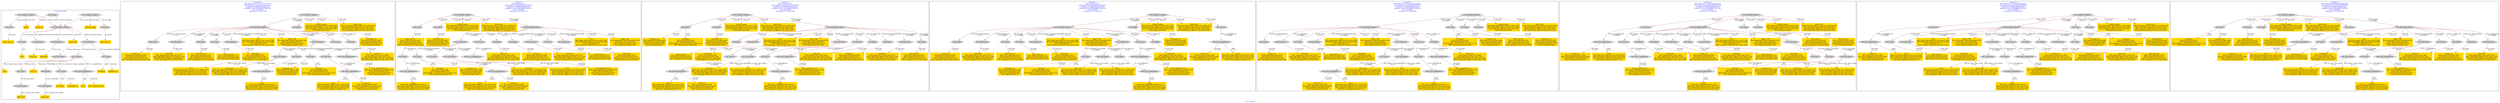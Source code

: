 digraph n0 {
fontcolor="blue"
remincross="true"
label="s07-s-13.json"
subgraph cluster_0 {
label="1-correct model"
n2[style="filled",color="white",fillcolor="lightgray",label="E12_Production1"];
n3[style="filled",color="white",fillcolor="lightgray",label="E21_Person1"];
n4[style="filled",color="white",fillcolor="lightgray",label="E55_Type1"];
n5[style="filled",color="white",fillcolor="lightgray",label="E52_Time-Span1"];
n6[style="filled",color="white",fillcolor="lightgray",label="E69_Death1"];
n7[style="filled",color="white",fillcolor="lightgray",label="E74_Group1"];
n8[style="filled",color="white",fillcolor="lightgray",label="E82_Actor_Appellation1"];
n9[style="filled",color="white",fillcolor="lightgray",label="E67_Birth1"];
n10[shape="plaintext",style="filled",fillcolor="gold",label="Artist_uri"];
n11[style="filled",color="white",fillcolor="lightgray",label="E22_Man-Made_Object1"];
n12[style="filled",color="white",fillcolor="lightgray",label="E35_Title1"];
n13[style="filled",color="white",fillcolor="lightgray",label="E8_Acquisition1"];
n14[style="filled",color="white",fillcolor="lightgray",label="E54_Dimension1"];
n15[shape="plaintext",style="filled",fillcolor="gold",label="Object_URI"];
n16[style="filled",color="white",fillcolor="lightgray",label="E33_Linguistic_Object1"];
n17[style="filled",color="white",fillcolor="lightgray",label="E55_Type2"];
n18[shape="plaintext",style="filled",fillcolor="gold",label="Label_on_page"];
n19[style="filled",color="white",fillcolor="lightgray",label="E33_Linguistic_Object2"];
n20[style="filled",color="white",fillcolor="lightgray",label="E55_Type3"];
n21[shape="plaintext",style="filled",fillcolor="gold",label="origin"];
n22[shape="plaintext",style="filled",fillcolor="gold",label="title"];
n23[style="filled",color="white",fillcolor="lightgray",label="E38_Image1"];
n24[shape="plaintext",style="filled",fillcolor="gold",label="image_url"];
n25[shape="plaintext",style="filled",fillcolor="gold",label="dates"];
n26[style="filled",color="white",fillcolor="lightgray",label="E52_Time-Span2"];
n27[shape="plaintext",style="filled",fillcolor="gold",label="birth_year"];
n28[style="filled",color="white",fillcolor="lightgray",label="E52_Time-Span3"];
n29[shape="plaintext",style="filled",fillcolor="gold",label="death_year"];
n30[shape="plaintext",style="filled",fillcolor="gold",label="dimension"];
n31[shape="plaintext",style="filled",fillcolor="gold",label="technique_uri"];
n32[shape="plaintext",style="filled",fillcolor="gold",label="technique"];
n33[shape="plaintext",style="filled",fillcolor="gold",label="label_type_uri"];
n34[shape="plaintext",style="filled",fillcolor="gold",label="origin_type_uri"];
n35[shape="plaintext",style="filled",fillcolor="gold",label="nationality_uri"];
n36[shape="plaintext",style="filled",fillcolor="gold",label="nationality"];
n37[shape="plaintext",style="filled",fillcolor="gold",label="Artist_appellation_uri"];
n38[shape="plaintext",style="filled",fillcolor="gold",label="name"];
n39[shape="plaintext",style="filled",fillcolor="gold",label="credit_line"];
}
subgraph cluster_1 {
label="candidate 0\nlink coherence:0.7777777777777778\nnode coherence:0.8181818181818182\nconfidence:0.3886180835227933\nmapping score:0.4461262830243442\ncost:134.99954\n-precision:0.5-recall:0.49"
n41[style="filled",color="white",fillcolor="lightgray",label="E12_Production1"];
n42[style="filled",color="white",fillcolor="lightgray",label="E21_Person1"];
n43[style="filled",color="white",fillcolor="lightgray",label="E52_Time-Span2"];
n44[style="filled",color="white",fillcolor="lightgray",label="E53_Place1"];
n45[style="filled",color="white",fillcolor="lightgray",label="E55_Type1"];
n46[style="filled",color="white",fillcolor="lightgray",label="E82_Actor_Appellation1"];
n47[style="filled",color="white",fillcolor="lightgray",label="E21_Person2"];
n48[style="filled",color="white",fillcolor="lightgray",label="E82_Actor_Appellation2"];
n49[style="filled",color="white",fillcolor="lightgray",label="E22_Man-Made_Object1"];
n50[style="filled",color="white",fillcolor="lightgray",label="E30_Right1"];
n51[style="filled",color="white",fillcolor="lightgray",label="E38_Image1"];
n52[style="filled",color="white",fillcolor="lightgray",label="E54_Dimension1"];
n53[style="filled",color="white",fillcolor="lightgray",label="E55_Type2"];
n54[style="filled",color="white",fillcolor="lightgray",label="E55_Type3"];
n55[style="filled",color="white",fillcolor="lightgray",label="E8_Acquisition1"];
n56[style="filled",color="white",fillcolor="lightgray",label="E33_Linguistic_Object2"];
n57[style="filled",color="white",fillcolor="lightgray",label="E55_Type4"];
n58[style="filled",color="white",fillcolor="lightgray",label="E44_Place_Appellation1"];
n59[shape="plaintext",style="filled",fillcolor="gold",label="origin\n[E44_Place_Appellation,label,0.315]\n[E22_Man-Made_Object,P3_has_note,0.257]\n[E73_Information_Object,P3_has_note,0.226]\n[E33_Linguistic_Object,P3_has_note,0.201]"];
n60[shape="plaintext",style="filled",fillcolor="gold",label="origin_type_uri\n[E55_Type,classLink,0.537]\n[E74_Group,classLink,0.239]\n[E57_Material,classLink,0.225]"];
n61[shape="plaintext",style="filled",fillcolor="gold",label="credit_line\n[E30_Right,P3_has_note,0.362]\n[E8_Acquisition,P3_has_note,0.322]\n[E22_Man-Made_Object,P3_has_note,0.168]\n[E73_Information_Object,P3_has_note,0.149]"];
n62[shape="plaintext",style="filled",fillcolor="gold",label="label_type_uri\n[E55_Type,classLink,0.533]\n[E74_Group,classLink,0.237]\n[E57_Material,classLink,0.223]\n[E34_Inscription,P3_has_note,0.006]"];
n63[shape="plaintext",style="filled",fillcolor="gold",label="Artist_uri\n[E39_Actor,classLink,0.308]\n[E82_Actor_Appellation,classLink,0.289]\n[E78_Collection,classLink,0.218]\n[E38_Image,classLink,0.185]"];
n64[shape="plaintext",style="filled",fillcolor="gold",label="title\n[E22_Man-Made_Object,P3_has_note,0.326]\n[E73_Information_Object,P3_has_note,0.282]\n[E35_Title,label,0.231]\n[E33_Linguistic_Object,P3_has_note,0.162]"];
n65[shape="plaintext",style="filled",fillcolor="gold",label="image_url\n[E38_Image,classLink,0.593]\n[E39_Actor,classLink,0.191]\n[E78_Collection,classLink,0.136]\n[E22_Man-Made_Object,classLink,0.08]"];
n66[shape="plaintext",style="filled",fillcolor="gold",label="Label_on_page\n[E22_Man-Made_Object,P3_has_note,0.323]\n[E73_Information_Object,P3_has_note,0.296]\n[E33_Linguistic_Object,P3_has_note,0.29]\n[E35_Title,label,0.092]"];
n67[shape="plaintext",style="filled",fillcolor="gold",label="birth_year\n[E52_Time-Span,P82a_begin_of_the_begin,0.29]\n[E52_Time-Span,P82_at_some_time_within,0.281]\n[E52_Time-Span,P82b_end_of_the_end,0.244]\n[E33_Linguistic_Object,P3_has_note,0.185]"];
n68[shape="plaintext",style="filled",fillcolor="gold",label="technique_uri\n[E57_Material,classLink,0.368]\n[E74_Group,classLink,0.325]\n[E55_Type,classLink,0.306]\n[E55_Type,label,0.001]"];
n69[shape="plaintext",style="filled",fillcolor="gold",label="Object_URI\n[E22_Man-Made_Object,classLink,0.525]\n[E39_Actor,classLink,0.203]\n[E78_Collection,classLink,0.144]\n[E38_Image,classLink,0.128]"];
n70[shape="plaintext",style="filled",fillcolor="gold",label="nationality\n[E74_Group,label,0.543]\n[E74_Group,classLink,0.239]\n[E8_Acquisition,P3_has_note,0.126]\n[E30_Right,P3_has_note,0.092]"];
n71[shape="plaintext",style="filled",fillcolor="gold",label="Artist_appellation_uri\n[E82_Actor_Appellation,classLink,0.833]\n[E39_Actor,classLink,0.072]\n[E78_Collection,classLink,0.051]\n[E38_Image,classLink,0.043]"];
n72[shape="plaintext",style="filled",fillcolor="gold",label="nationality_uri\n[E74_Group,classLink,0.647]\n[E55_Type,classLink,0.198]\n[E57_Material,classLink,0.127]\n[E74_Group,label,0.028]"];
n73[shape="plaintext",style="filled",fillcolor="gold",label="dates\n[E52_Time-Span,P82_at_some_time_within,0.355]\n[E22_Man-Made_Object,P3_has_note,0.224]\n[E33_Linguistic_Object,P3_has_note,0.219]\n[E73_Information_Object,P3_has_note,0.202]"];
n74[shape="plaintext",style="filled",fillcolor="gold",label="name\n[E22_Man-Made_Object,P3_has_note,0.279]\n[E73_Information_Object,P3_has_note,0.274]\n[E33_Linguistic_Object,P3_has_note,0.272]\n[E82_Actor_Appellation,label,0.174]"];
n75[shape="plaintext",style="filled",fillcolor="gold",label="dimension\n[E54_Dimension,P3_has_note,0.671]\n[E22_Man-Made_Object,P3_has_note,0.119]\n[E22_Man-Made_Object,classLink,0.112]\n[E34_Inscription,P3_has_note,0.099]"];
n76[shape="plaintext",style="filled",fillcolor="gold",label="technique\n[E55_Type,label,0.426]\n[E57_Material,label,0.245]\n[E29_Design_or_Procedure,P3_has_note,0.171]\n[E57_Material,classLink,0.158]"];
n77[shape="plaintext",style="filled",fillcolor="gold",label="death_year\n[E52_Time-Span,P82_at_some_time_within,0.29]\n[E22_Man-Made_Object,P3_has_note,0.247]\n[E33_Linguistic_Object,P3_has_note,0.236]\n[E73_Information_Object,P3_has_note,0.227]"];
}
subgraph cluster_2 {
label="candidate 1\nlink coherence:0.75\nnode coherence:0.8181818181818182\nconfidence:0.3886180835227933\nmapping score:0.4461262830243442\ncost:134.99956\n-precision:0.53-recall:0.51"
n79[style="filled",color="white",fillcolor="lightgray",label="E12_Production1"];
n80[style="filled",color="white",fillcolor="lightgray",label="E21_Person1"];
n81[style="filled",color="white",fillcolor="lightgray",label="E52_Time-Span2"];
n82[style="filled",color="white",fillcolor="lightgray",label="E53_Place1"];
n83[style="filled",color="white",fillcolor="lightgray",label="E55_Type1"];
n84[style="filled",color="white",fillcolor="lightgray",label="E82_Actor_Appellation1"];
n85[style="filled",color="white",fillcolor="lightgray",label="E21_Person2"];
n86[style="filled",color="white",fillcolor="lightgray",label="E82_Actor_Appellation2"];
n87[style="filled",color="white",fillcolor="lightgray",label="E22_Man-Made_Object1"];
n88[style="filled",color="white",fillcolor="lightgray",label="E30_Right1"];
n89[style="filled",color="white",fillcolor="lightgray",label="E38_Image1"];
n90[style="filled",color="white",fillcolor="lightgray",label="E54_Dimension1"];
n91[style="filled",color="white",fillcolor="lightgray",label="E55_Type3"];
n92[style="filled",color="white",fillcolor="lightgray",label="E8_Acquisition1"];
n93[style="filled",color="white",fillcolor="lightgray",label="E33_Linguistic_Object2"];
n94[style="filled",color="white",fillcolor="lightgray",label="E55_Type2"];
n95[style="filled",color="white",fillcolor="lightgray",label="E55_Type4"];
n96[style="filled",color="white",fillcolor="lightgray",label="E44_Place_Appellation1"];
n97[shape="plaintext",style="filled",fillcolor="gold",label="origin\n[E44_Place_Appellation,label,0.315]\n[E22_Man-Made_Object,P3_has_note,0.257]\n[E73_Information_Object,P3_has_note,0.226]\n[E33_Linguistic_Object,P3_has_note,0.201]"];
n98[shape="plaintext",style="filled",fillcolor="gold",label="origin_type_uri\n[E55_Type,classLink,0.537]\n[E74_Group,classLink,0.239]\n[E57_Material,classLink,0.225]"];
n99[shape="plaintext",style="filled",fillcolor="gold",label="credit_line\n[E30_Right,P3_has_note,0.362]\n[E8_Acquisition,P3_has_note,0.322]\n[E22_Man-Made_Object,P3_has_note,0.168]\n[E73_Information_Object,P3_has_note,0.149]"];
n100[shape="plaintext",style="filled",fillcolor="gold",label="label_type_uri\n[E55_Type,classLink,0.533]\n[E74_Group,classLink,0.237]\n[E57_Material,classLink,0.223]\n[E34_Inscription,P3_has_note,0.006]"];
n101[shape="plaintext",style="filled",fillcolor="gold",label="Artist_uri\n[E39_Actor,classLink,0.308]\n[E82_Actor_Appellation,classLink,0.289]\n[E78_Collection,classLink,0.218]\n[E38_Image,classLink,0.185]"];
n102[shape="plaintext",style="filled",fillcolor="gold",label="title\n[E22_Man-Made_Object,P3_has_note,0.326]\n[E73_Information_Object,P3_has_note,0.282]\n[E35_Title,label,0.231]\n[E33_Linguistic_Object,P3_has_note,0.162]"];
n103[shape="plaintext",style="filled",fillcolor="gold",label="image_url\n[E38_Image,classLink,0.593]\n[E39_Actor,classLink,0.191]\n[E78_Collection,classLink,0.136]\n[E22_Man-Made_Object,classLink,0.08]"];
n104[shape="plaintext",style="filled",fillcolor="gold",label="Label_on_page\n[E22_Man-Made_Object,P3_has_note,0.323]\n[E73_Information_Object,P3_has_note,0.296]\n[E33_Linguistic_Object,P3_has_note,0.29]\n[E35_Title,label,0.092]"];
n105[shape="plaintext",style="filled",fillcolor="gold",label="birth_year\n[E52_Time-Span,P82a_begin_of_the_begin,0.29]\n[E52_Time-Span,P82_at_some_time_within,0.281]\n[E52_Time-Span,P82b_end_of_the_end,0.244]\n[E33_Linguistic_Object,P3_has_note,0.185]"];
n106[shape="plaintext",style="filled",fillcolor="gold",label="technique_uri\n[E57_Material,classLink,0.368]\n[E74_Group,classLink,0.325]\n[E55_Type,classLink,0.306]\n[E55_Type,label,0.001]"];
n107[shape="plaintext",style="filled",fillcolor="gold",label="Object_URI\n[E22_Man-Made_Object,classLink,0.525]\n[E39_Actor,classLink,0.203]\n[E78_Collection,classLink,0.144]\n[E38_Image,classLink,0.128]"];
n108[shape="plaintext",style="filled",fillcolor="gold",label="nationality\n[E74_Group,label,0.543]\n[E74_Group,classLink,0.239]\n[E8_Acquisition,P3_has_note,0.126]\n[E30_Right,P3_has_note,0.092]"];
n109[shape="plaintext",style="filled",fillcolor="gold",label="Artist_appellation_uri\n[E82_Actor_Appellation,classLink,0.833]\n[E39_Actor,classLink,0.072]\n[E78_Collection,classLink,0.051]\n[E38_Image,classLink,0.043]"];
n110[shape="plaintext",style="filled",fillcolor="gold",label="nationality_uri\n[E74_Group,classLink,0.647]\n[E55_Type,classLink,0.198]\n[E57_Material,classLink,0.127]\n[E74_Group,label,0.028]"];
n111[shape="plaintext",style="filled",fillcolor="gold",label="dates\n[E52_Time-Span,P82_at_some_time_within,0.355]\n[E22_Man-Made_Object,P3_has_note,0.224]\n[E33_Linguistic_Object,P3_has_note,0.219]\n[E73_Information_Object,P3_has_note,0.202]"];
n112[shape="plaintext",style="filled",fillcolor="gold",label="name\n[E22_Man-Made_Object,P3_has_note,0.279]\n[E73_Information_Object,P3_has_note,0.274]\n[E33_Linguistic_Object,P3_has_note,0.272]\n[E82_Actor_Appellation,label,0.174]"];
n113[shape="plaintext",style="filled",fillcolor="gold",label="dimension\n[E54_Dimension,P3_has_note,0.671]\n[E22_Man-Made_Object,P3_has_note,0.119]\n[E22_Man-Made_Object,classLink,0.112]\n[E34_Inscription,P3_has_note,0.099]"];
n114[shape="plaintext",style="filled",fillcolor="gold",label="technique\n[E55_Type,label,0.426]\n[E57_Material,label,0.245]\n[E29_Design_or_Procedure,P3_has_note,0.171]\n[E57_Material,classLink,0.158]"];
n115[shape="plaintext",style="filled",fillcolor="gold",label="death_year\n[E52_Time-Span,P82_at_some_time_within,0.29]\n[E22_Man-Made_Object,P3_has_note,0.247]\n[E33_Linguistic_Object,P3_has_note,0.236]\n[E73_Information_Object,P3_has_note,0.227]"];
}
subgraph cluster_3 {
label="candidate 2\nlink coherence:0.75\nnode coherence:0.8181818181818182\nconfidence:0.3886180835227933\nmapping score:0.4461262830243442\ncost:134.99959\n-precision:0.47-recall:0.46"
n117[style="filled",color="white",fillcolor="lightgray",label="E12_Production1"];
n118[style="filled",color="white",fillcolor="lightgray",label="E21_Person1"];
n119[style="filled",color="white",fillcolor="lightgray",label="E52_Time-Span2"];
n120[style="filled",color="white",fillcolor="lightgray",label="E53_Place1"];
n121[style="filled",color="white",fillcolor="lightgray",label="E82_Actor_Appellation1"];
n122[style="filled",color="white",fillcolor="lightgray",label="E21_Person2"];
n123[style="filled",color="white",fillcolor="lightgray",label="E82_Actor_Appellation2"];
n124[style="filled",color="white",fillcolor="lightgray",label="E22_Man-Made_Object1"];
n125[style="filled",color="white",fillcolor="lightgray",label="E30_Right1"];
n126[style="filled",color="white",fillcolor="lightgray",label="E38_Image1"];
n127[style="filled",color="white",fillcolor="lightgray",label="E54_Dimension1"];
n128[style="filled",color="white",fillcolor="lightgray",label="E55_Type2"];
n129[style="filled",color="white",fillcolor="lightgray",label="E55_Type3"];
n130[style="filled",color="white",fillcolor="lightgray",label="E8_Acquisition1"];
n131[style="filled",color="white",fillcolor="lightgray",label="E33_Linguistic_Object2"];
n132[style="filled",color="white",fillcolor="lightgray",label="E55_Type1"];
n133[style="filled",color="white",fillcolor="lightgray",label="E55_Type4"];
n134[style="filled",color="white",fillcolor="lightgray",label="E44_Place_Appellation1"];
n135[shape="plaintext",style="filled",fillcolor="gold",label="origin\n[E44_Place_Appellation,label,0.315]\n[E22_Man-Made_Object,P3_has_note,0.257]\n[E73_Information_Object,P3_has_note,0.226]\n[E33_Linguistic_Object,P3_has_note,0.201]"];
n136[shape="plaintext",style="filled",fillcolor="gold",label="origin_type_uri\n[E55_Type,classLink,0.537]\n[E74_Group,classLink,0.239]\n[E57_Material,classLink,0.225]"];
n137[shape="plaintext",style="filled",fillcolor="gold",label="credit_line\n[E30_Right,P3_has_note,0.362]\n[E8_Acquisition,P3_has_note,0.322]\n[E22_Man-Made_Object,P3_has_note,0.168]\n[E73_Information_Object,P3_has_note,0.149]"];
n138[shape="plaintext",style="filled",fillcolor="gold",label="label_type_uri\n[E55_Type,classLink,0.533]\n[E74_Group,classLink,0.237]\n[E57_Material,classLink,0.223]\n[E34_Inscription,P3_has_note,0.006]"];
n139[shape="plaintext",style="filled",fillcolor="gold",label="Artist_uri\n[E39_Actor,classLink,0.308]\n[E82_Actor_Appellation,classLink,0.289]\n[E78_Collection,classLink,0.218]\n[E38_Image,classLink,0.185]"];
n140[shape="plaintext",style="filled",fillcolor="gold",label="title\n[E22_Man-Made_Object,P3_has_note,0.326]\n[E73_Information_Object,P3_has_note,0.282]\n[E35_Title,label,0.231]\n[E33_Linguistic_Object,P3_has_note,0.162]"];
n141[shape="plaintext",style="filled",fillcolor="gold",label="image_url\n[E38_Image,classLink,0.593]\n[E39_Actor,classLink,0.191]\n[E78_Collection,classLink,0.136]\n[E22_Man-Made_Object,classLink,0.08]"];
n142[shape="plaintext",style="filled",fillcolor="gold",label="Label_on_page\n[E22_Man-Made_Object,P3_has_note,0.323]\n[E73_Information_Object,P3_has_note,0.296]\n[E33_Linguistic_Object,P3_has_note,0.29]\n[E35_Title,label,0.092]"];
n143[shape="plaintext",style="filled",fillcolor="gold",label="birth_year\n[E52_Time-Span,P82a_begin_of_the_begin,0.29]\n[E52_Time-Span,P82_at_some_time_within,0.281]\n[E52_Time-Span,P82b_end_of_the_end,0.244]\n[E33_Linguistic_Object,P3_has_note,0.185]"];
n144[shape="plaintext",style="filled",fillcolor="gold",label="technique_uri\n[E57_Material,classLink,0.368]\n[E74_Group,classLink,0.325]\n[E55_Type,classLink,0.306]\n[E55_Type,label,0.001]"];
n145[shape="plaintext",style="filled",fillcolor="gold",label="Object_URI\n[E22_Man-Made_Object,classLink,0.525]\n[E39_Actor,classLink,0.203]\n[E78_Collection,classLink,0.144]\n[E38_Image,classLink,0.128]"];
n146[shape="plaintext",style="filled",fillcolor="gold",label="nationality\n[E74_Group,label,0.543]\n[E74_Group,classLink,0.239]\n[E8_Acquisition,P3_has_note,0.126]\n[E30_Right,P3_has_note,0.092]"];
n147[shape="plaintext",style="filled",fillcolor="gold",label="Artist_appellation_uri\n[E82_Actor_Appellation,classLink,0.833]\n[E39_Actor,classLink,0.072]\n[E78_Collection,classLink,0.051]\n[E38_Image,classLink,0.043]"];
n148[shape="plaintext",style="filled",fillcolor="gold",label="nationality_uri\n[E74_Group,classLink,0.647]\n[E55_Type,classLink,0.198]\n[E57_Material,classLink,0.127]\n[E74_Group,label,0.028]"];
n149[shape="plaintext",style="filled",fillcolor="gold",label="dates\n[E52_Time-Span,P82_at_some_time_within,0.355]\n[E22_Man-Made_Object,P3_has_note,0.224]\n[E33_Linguistic_Object,P3_has_note,0.219]\n[E73_Information_Object,P3_has_note,0.202]"];
n150[shape="plaintext",style="filled",fillcolor="gold",label="name\n[E22_Man-Made_Object,P3_has_note,0.279]\n[E73_Information_Object,P3_has_note,0.274]\n[E33_Linguistic_Object,P3_has_note,0.272]\n[E82_Actor_Appellation,label,0.174]"];
n151[shape="plaintext",style="filled",fillcolor="gold",label="dimension\n[E54_Dimension,P3_has_note,0.671]\n[E22_Man-Made_Object,P3_has_note,0.119]\n[E22_Man-Made_Object,classLink,0.112]\n[E34_Inscription,P3_has_note,0.099]"];
n152[shape="plaintext",style="filled",fillcolor="gold",label="technique\n[E55_Type,label,0.426]\n[E57_Material,label,0.245]\n[E29_Design_or_Procedure,P3_has_note,0.171]\n[E57_Material,classLink,0.158]"];
n153[shape="plaintext",style="filled",fillcolor="gold",label="death_year\n[E52_Time-Span,P82_at_some_time_within,0.29]\n[E22_Man-Made_Object,P3_has_note,0.247]\n[E33_Linguistic_Object,P3_has_note,0.236]\n[E73_Information_Object,P3_has_note,0.227]"];
}
subgraph cluster_4 {
label="candidate 3\nlink coherence:0.75\nnode coherence:0.8181818181818182\nconfidence:0.3886180835227933\nmapping score:0.4461262830243442\ncost:134.99962\n-precision:0.47-recall:0.46"
n155[style="filled",color="white",fillcolor="lightgray",label="E12_Production1"];
n156[style="filled",color="white",fillcolor="lightgray",label="E52_Time-Span2"];
n157[style="filled",color="white",fillcolor="lightgray",label="E53_Place1"];
n158[style="filled",color="white",fillcolor="lightgray",label="E55_Type1"];
n159[style="filled",color="white",fillcolor="lightgray",label="E21_Person1"];
n160[style="filled",color="white",fillcolor="lightgray",label="E82_Actor_Appellation1"];
n161[style="filled",color="white",fillcolor="lightgray",label="E21_Person2"];
n162[style="filled",color="white",fillcolor="lightgray",label="E82_Actor_Appellation2"];
n163[style="filled",color="white",fillcolor="lightgray",label="E22_Man-Made_Object1"];
n164[style="filled",color="white",fillcolor="lightgray",label="E30_Right1"];
n165[style="filled",color="white",fillcolor="lightgray",label="E38_Image1"];
n166[style="filled",color="white",fillcolor="lightgray",label="E54_Dimension1"];
n167[style="filled",color="white",fillcolor="lightgray",label="E55_Type2"];
n168[style="filled",color="white",fillcolor="lightgray",label="E55_Type3"];
n169[style="filled",color="white",fillcolor="lightgray",label="E8_Acquisition1"];
n170[style="filled",color="white",fillcolor="lightgray",label="E33_Linguistic_Object2"];
n171[style="filled",color="white",fillcolor="lightgray",label="E55_Type4"];
n172[style="filled",color="white",fillcolor="lightgray",label="E44_Place_Appellation1"];
n173[shape="plaintext",style="filled",fillcolor="gold",label="origin\n[E44_Place_Appellation,label,0.315]\n[E22_Man-Made_Object,P3_has_note,0.257]\n[E73_Information_Object,P3_has_note,0.226]\n[E33_Linguistic_Object,P3_has_note,0.201]"];
n174[shape="plaintext",style="filled",fillcolor="gold",label="origin_type_uri\n[E55_Type,classLink,0.537]\n[E74_Group,classLink,0.239]\n[E57_Material,classLink,0.225]"];
n175[shape="plaintext",style="filled",fillcolor="gold",label="credit_line\n[E30_Right,P3_has_note,0.362]\n[E8_Acquisition,P3_has_note,0.322]\n[E22_Man-Made_Object,P3_has_note,0.168]\n[E73_Information_Object,P3_has_note,0.149]"];
n176[shape="plaintext",style="filled",fillcolor="gold",label="label_type_uri\n[E55_Type,classLink,0.533]\n[E74_Group,classLink,0.237]\n[E57_Material,classLink,0.223]\n[E34_Inscription,P3_has_note,0.006]"];
n177[shape="plaintext",style="filled",fillcolor="gold",label="Artist_uri\n[E39_Actor,classLink,0.308]\n[E82_Actor_Appellation,classLink,0.289]\n[E78_Collection,classLink,0.218]\n[E38_Image,classLink,0.185]"];
n178[shape="plaintext",style="filled",fillcolor="gold",label="title\n[E22_Man-Made_Object,P3_has_note,0.326]\n[E73_Information_Object,P3_has_note,0.282]\n[E35_Title,label,0.231]\n[E33_Linguistic_Object,P3_has_note,0.162]"];
n179[shape="plaintext",style="filled",fillcolor="gold",label="image_url\n[E38_Image,classLink,0.593]\n[E39_Actor,classLink,0.191]\n[E78_Collection,classLink,0.136]\n[E22_Man-Made_Object,classLink,0.08]"];
n180[shape="plaintext",style="filled",fillcolor="gold",label="Label_on_page\n[E22_Man-Made_Object,P3_has_note,0.323]\n[E73_Information_Object,P3_has_note,0.296]\n[E33_Linguistic_Object,P3_has_note,0.29]\n[E35_Title,label,0.092]"];
n181[shape="plaintext",style="filled",fillcolor="gold",label="birth_year\n[E52_Time-Span,P82a_begin_of_the_begin,0.29]\n[E52_Time-Span,P82_at_some_time_within,0.281]\n[E52_Time-Span,P82b_end_of_the_end,0.244]\n[E33_Linguistic_Object,P3_has_note,0.185]"];
n182[shape="plaintext",style="filled",fillcolor="gold",label="technique_uri\n[E57_Material,classLink,0.368]\n[E74_Group,classLink,0.325]\n[E55_Type,classLink,0.306]\n[E55_Type,label,0.001]"];
n183[shape="plaintext",style="filled",fillcolor="gold",label="Object_URI\n[E22_Man-Made_Object,classLink,0.525]\n[E39_Actor,classLink,0.203]\n[E78_Collection,classLink,0.144]\n[E38_Image,classLink,0.128]"];
n184[shape="plaintext",style="filled",fillcolor="gold",label="nationality\n[E74_Group,label,0.543]\n[E74_Group,classLink,0.239]\n[E8_Acquisition,P3_has_note,0.126]\n[E30_Right,P3_has_note,0.092]"];
n185[shape="plaintext",style="filled",fillcolor="gold",label="Artist_appellation_uri\n[E82_Actor_Appellation,classLink,0.833]\n[E39_Actor,classLink,0.072]\n[E78_Collection,classLink,0.051]\n[E38_Image,classLink,0.043]"];
n186[shape="plaintext",style="filled",fillcolor="gold",label="nationality_uri\n[E74_Group,classLink,0.647]\n[E55_Type,classLink,0.198]\n[E57_Material,classLink,0.127]\n[E74_Group,label,0.028]"];
n187[shape="plaintext",style="filled",fillcolor="gold",label="dates\n[E52_Time-Span,P82_at_some_time_within,0.355]\n[E22_Man-Made_Object,P3_has_note,0.224]\n[E33_Linguistic_Object,P3_has_note,0.219]\n[E73_Information_Object,P3_has_note,0.202]"];
n188[shape="plaintext",style="filled",fillcolor="gold",label="name\n[E22_Man-Made_Object,P3_has_note,0.279]\n[E73_Information_Object,P3_has_note,0.274]\n[E33_Linguistic_Object,P3_has_note,0.272]\n[E82_Actor_Appellation,label,0.174]"];
n189[shape="plaintext",style="filled",fillcolor="gold",label="dimension\n[E54_Dimension,P3_has_note,0.671]\n[E22_Man-Made_Object,P3_has_note,0.119]\n[E22_Man-Made_Object,classLink,0.112]\n[E34_Inscription,P3_has_note,0.099]"];
n190[shape="plaintext",style="filled",fillcolor="gold",label="technique\n[E55_Type,label,0.426]\n[E57_Material,label,0.245]\n[E29_Design_or_Procedure,P3_has_note,0.171]\n[E57_Material,classLink,0.158]"];
n191[shape="plaintext",style="filled",fillcolor="gold",label="death_year\n[E52_Time-Span,P82_at_some_time_within,0.29]\n[E22_Man-Made_Object,P3_has_note,0.247]\n[E33_Linguistic_Object,P3_has_note,0.236]\n[E73_Information_Object,P3_has_note,0.227]"];
}
subgraph cluster_5 {
label="candidate 4\nlink coherence:0.7222222222222222\nnode coherence:0.8181818181818182\nconfidence:0.3886180835227933\nmapping score:0.4461262830243442\ncost:134.99961\n-precision:0.5-recall:0.49"
n193[style="filled",color="white",fillcolor="lightgray",label="E12_Production1"];
n194[style="filled",color="white",fillcolor="lightgray",label="E21_Person1"];
n195[style="filled",color="white",fillcolor="lightgray",label="E52_Time-Span2"];
n196[style="filled",color="white",fillcolor="lightgray",label="E53_Place1"];
n197[style="filled",color="white",fillcolor="lightgray",label="E82_Actor_Appellation1"];
n198[style="filled",color="white",fillcolor="lightgray",label="E21_Person2"];
n199[style="filled",color="white",fillcolor="lightgray",label="E82_Actor_Appellation2"];
n200[style="filled",color="white",fillcolor="lightgray",label="E22_Man-Made_Object1"];
n201[style="filled",color="white",fillcolor="lightgray",label="E30_Right1"];
n202[style="filled",color="white",fillcolor="lightgray",label="E38_Image1"];
n203[style="filled",color="white",fillcolor="lightgray",label="E54_Dimension1"];
n204[style="filled",color="white",fillcolor="lightgray",label="E55_Type3"];
n205[style="filled",color="white",fillcolor="lightgray",label="E8_Acquisition1"];
n206[style="filled",color="white",fillcolor="lightgray",label="E33_Linguistic_Object2"];
n207[style="filled",color="white",fillcolor="lightgray",label="E55_Type1"];
n208[style="filled",color="white",fillcolor="lightgray",label="E55_Type2"];
n209[style="filled",color="white",fillcolor="lightgray",label="E55_Type4"];
n210[style="filled",color="white",fillcolor="lightgray",label="E44_Place_Appellation1"];
n211[shape="plaintext",style="filled",fillcolor="gold",label="origin\n[E44_Place_Appellation,label,0.315]\n[E22_Man-Made_Object,P3_has_note,0.257]\n[E73_Information_Object,P3_has_note,0.226]\n[E33_Linguistic_Object,P3_has_note,0.201]"];
n212[shape="plaintext",style="filled",fillcolor="gold",label="origin_type_uri\n[E55_Type,classLink,0.537]\n[E74_Group,classLink,0.239]\n[E57_Material,classLink,0.225]"];
n213[shape="plaintext",style="filled",fillcolor="gold",label="credit_line\n[E30_Right,P3_has_note,0.362]\n[E8_Acquisition,P3_has_note,0.322]\n[E22_Man-Made_Object,P3_has_note,0.168]\n[E73_Information_Object,P3_has_note,0.149]"];
n214[shape="plaintext",style="filled",fillcolor="gold",label="label_type_uri\n[E55_Type,classLink,0.533]\n[E74_Group,classLink,0.237]\n[E57_Material,classLink,0.223]\n[E34_Inscription,P3_has_note,0.006]"];
n215[shape="plaintext",style="filled",fillcolor="gold",label="Artist_uri\n[E39_Actor,classLink,0.308]\n[E82_Actor_Appellation,classLink,0.289]\n[E78_Collection,classLink,0.218]\n[E38_Image,classLink,0.185]"];
n216[shape="plaintext",style="filled",fillcolor="gold",label="title\n[E22_Man-Made_Object,P3_has_note,0.326]\n[E73_Information_Object,P3_has_note,0.282]\n[E35_Title,label,0.231]\n[E33_Linguistic_Object,P3_has_note,0.162]"];
n217[shape="plaintext",style="filled",fillcolor="gold",label="image_url\n[E38_Image,classLink,0.593]\n[E39_Actor,classLink,0.191]\n[E78_Collection,classLink,0.136]\n[E22_Man-Made_Object,classLink,0.08]"];
n218[shape="plaintext",style="filled",fillcolor="gold",label="Label_on_page\n[E22_Man-Made_Object,P3_has_note,0.323]\n[E73_Information_Object,P3_has_note,0.296]\n[E33_Linguistic_Object,P3_has_note,0.29]\n[E35_Title,label,0.092]"];
n219[shape="plaintext",style="filled",fillcolor="gold",label="birth_year\n[E52_Time-Span,P82a_begin_of_the_begin,0.29]\n[E52_Time-Span,P82_at_some_time_within,0.281]\n[E52_Time-Span,P82b_end_of_the_end,0.244]\n[E33_Linguistic_Object,P3_has_note,0.185]"];
n220[shape="plaintext",style="filled",fillcolor="gold",label="technique_uri\n[E57_Material,classLink,0.368]\n[E74_Group,classLink,0.325]\n[E55_Type,classLink,0.306]\n[E55_Type,label,0.001]"];
n221[shape="plaintext",style="filled",fillcolor="gold",label="Object_URI\n[E22_Man-Made_Object,classLink,0.525]\n[E39_Actor,classLink,0.203]\n[E78_Collection,classLink,0.144]\n[E38_Image,classLink,0.128]"];
n222[shape="plaintext",style="filled",fillcolor="gold",label="nationality\n[E74_Group,label,0.543]\n[E74_Group,classLink,0.239]\n[E8_Acquisition,P3_has_note,0.126]\n[E30_Right,P3_has_note,0.092]"];
n223[shape="plaintext",style="filled",fillcolor="gold",label="Artist_appellation_uri\n[E82_Actor_Appellation,classLink,0.833]\n[E39_Actor,classLink,0.072]\n[E78_Collection,classLink,0.051]\n[E38_Image,classLink,0.043]"];
n224[shape="plaintext",style="filled",fillcolor="gold",label="nationality_uri\n[E74_Group,classLink,0.647]\n[E55_Type,classLink,0.198]\n[E57_Material,classLink,0.127]\n[E74_Group,label,0.028]"];
n225[shape="plaintext",style="filled",fillcolor="gold",label="dates\n[E52_Time-Span,P82_at_some_time_within,0.355]\n[E22_Man-Made_Object,P3_has_note,0.224]\n[E33_Linguistic_Object,P3_has_note,0.219]\n[E73_Information_Object,P3_has_note,0.202]"];
n226[shape="plaintext",style="filled",fillcolor="gold",label="name\n[E22_Man-Made_Object,P3_has_note,0.279]\n[E73_Information_Object,P3_has_note,0.274]\n[E33_Linguistic_Object,P3_has_note,0.272]\n[E82_Actor_Appellation,label,0.174]"];
n227[shape="plaintext",style="filled",fillcolor="gold",label="dimension\n[E54_Dimension,P3_has_note,0.671]\n[E22_Man-Made_Object,P3_has_note,0.119]\n[E22_Man-Made_Object,classLink,0.112]\n[E34_Inscription,P3_has_note,0.099]"];
n228[shape="plaintext",style="filled",fillcolor="gold",label="technique\n[E55_Type,label,0.426]\n[E57_Material,label,0.245]\n[E29_Design_or_Procedure,P3_has_note,0.171]\n[E57_Material,classLink,0.158]"];
n229[shape="plaintext",style="filled",fillcolor="gold",label="death_year\n[E52_Time-Span,P82_at_some_time_within,0.29]\n[E22_Man-Made_Object,P3_has_note,0.247]\n[E33_Linguistic_Object,P3_has_note,0.236]\n[E73_Information_Object,P3_has_note,0.227]"];
}
subgraph cluster_6 {
label="candidate 5\nlink coherence:0.7222222222222222\nnode coherence:0.8181818181818182\nconfidence:0.3886180835227933\nmapping score:0.4461262830243442\ncost:134.99964\n-precision:0.5-recall:0.49"
n231[style="filled",color="white",fillcolor="lightgray",label="E12_Production1"];
n232[style="filled",color="white",fillcolor="lightgray",label="E52_Time-Span2"];
n233[style="filled",color="white",fillcolor="lightgray",label="E53_Place1"];
n234[style="filled",color="white",fillcolor="lightgray",label="E55_Type1"];
n235[style="filled",color="white",fillcolor="lightgray",label="E21_Person1"];
n236[style="filled",color="white",fillcolor="lightgray",label="E82_Actor_Appellation1"];
n237[style="filled",color="white",fillcolor="lightgray",label="E21_Person2"];
n238[style="filled",color="white",fillcolor="lightgray",label="E82_Actor_Appellation2"];
n239[style="filled",color="white",fillcolor="lightgray",label="E22_Man-Made_Object1"];
n240[style="filled",color="white",fillcolor="lightgray",label="E30_Right1"];
n241[style="filled",color="white",fillcolor="lightgray",label="E38_Image1"];
n242[style="filled",color="white",fillcolor="lightgray",label="E54_Dimension1"];
n243[style="filled",color="white",fillcolor="lightgray",label="E55_Type3"];
n244[style="filled",color="white",fillcolor="lightgray",label="E8_Acquisition1"];
n245[style="filled",color="white",fillcolor="lightgray",label="E33_Linguistic_Object2"];
n246[style="filled",color="white",fillcolor="lightgray",label="E55_Type2"];
n247[style="filled",color="white",fillcolor="lightgray",label="E55_Type4"];
n248[style="filled",color="white",fillcolor="lightgray",label="E44_Place_Appellation1"];
n249[shape="plaintext",style="filled",fillcolor="gold",label="origin\n[E44_Place_Appellation,label,0.315]\n[E22_Man-Made_Object,P3_has_note,0.257]\n[E73_Information_Object,P3_has_note,0.226]\n[E33_Linguistic_Object,P3_has_note,0.201]"];
n250[shape="plaintext",style="filled",fillcolor="gold",label="origin_type_uri\n[E55_Type,classLink,0.537]\n[E74_Group,classLink,0.239]\n[E57_Material,classLink,0.225]"];
n251[shape="plaintext",style="filled",fillcolor="gold",label="credit_line\n[E30_Right,P3_has_note,0.362]\n[E8_Acquisition,P3_has_note,0.322]\n[E22_Man-Made_Object,P3_has_note,0.168]\n[E73_Information_Object,P3_has_note,0.149]"];
n252[shape="plaintext",style="filled",fillcolor="gold",label="label_type_uri\n[E55_Type,classLink,0.533]\n[E74_Group,classLink,0.237]\n[E57_Material,classLink,0.223]\n[E34_Inscription,P3_has_note,0.006]"];
n253[shape="plaintext",style="filled",fillcolor="gold",label="Artist_uri\n[E39_Actor,classLink,0.308]\n[E82_Actor_Appellation,classLink,0.289]\n[E78_Collection,classLink,0.218]\n[E38_Image,classLink,0.185]"];
n254[shape="plaintext",style="filled",fillcolor="gold",label="title\n[E22_Man-Made_Object,P3_has_note,0.326]\n[E73_Information_Object,P3_has_note,0.282]\n[E35_Title,label,0.231]\n[E33_Linguistic_Object,P3_has_note,0.162]"];
n255[shape="plaintext",style="filled",fillcolor="gold",label="image_url\n[E38_Image,classLink,0.593]\n[E39_Actor,classLink,0.191]\n[E78_Collection,classLink,0.136]\n[E22_Man-Made_Object,classLink,0.08]"];
n256[shape="plaintext",style="filled",fillcolor="gold",label="Label_on_page\n[E22_Man-Made_Object,P3_has_note,0.323]\n[E73_Information_Object,P3_has_note,0.296]\n[E33_Linguistic_Object,P3_has_note,0.29]\n[E35_Title,label,0.092]"];
n257[shape="plaintext",style="filled",fillcolor="gold",label="birth_year\n[E52_Time-Span,P82a_begin_of_the_begin,0.29]\n[E52_Time-Span,P82_at_some_time_within,0.281]\n[E52_Time-Span,P82b_end_of_the_end,0.244]\n[E33_Linguistic_Object,P3_has_note,0.185]"];
n258[shape="plaintext",style="filled",fillcolor="gold",label="technique_uri\n[E57_Material,classLink,0.368]\n[E74_Group,classLink,0.325]\n[E55_Type,classLink,0.306]\n[E55_Type,label,0.001]"];
n259[shape="plaintext",style="filled",fillcolor="gold",label="Object_URI\n[E22_Man-Made_Object,classLink,0.525]\n[E39_Actor,classLink,0.203]\n[E78_Collection,classLink,0.144]\n[E38_Image,classLink,0.128]"];
n260[shape="plaintext",style="filled",fillcolor="gold",label="nationality\n[E74_Group,label,0.543]\n[E74_Group,classLink,0.239]\n[E8_Acquisition,P3_has_note,0.126]\n[E30_Right,P3_has_note,0.092]"];
n261[shape="plaintext",style="filled",fillcolor="gold",label="Artist_appellation_uri\n[E82_Actor_Appellation,classLink,0.833]\n[E39_Actor,classLink,0.072]\n[E78_Collection,classLink,0.051]\n[E38_Image,classLink,0.043]"];
n262[shape="plaintext",style="filled",fillcolor="gold",label="nationality_uri\n[E74_Group,classLink,0.647]\n[E55_Type,classLink,0.198]\n[E57_Material,classLink,0.127]\n[E74_Group,label,0.028]"];
n263[shape="plaintext",style="filled",fillcolor="gold",label="dates\n[E52_Time-Span,P82_at_some_time_within,0.355]\n[E22_Man-Made_Object,P3_has_note,0.224]\n[E33_Linguistic_Object,P3_has_note,0.219]\n[E73_Information_Object,P3_has_note,0.202]"];
n264[shape="plaintext",style="filled",fillcolor="gold",label="name\n[E22_Man-Made_Object,P3_has_note,0.279]\n[E73_Information_Object,P3_has_note,0.274]\n[E33_Linguistic_Object,P3_has_note,0.272]\n[E82_Actor_Appellation,label,0.174]"];
n265[shape="plaintext",style="filled",fillcolor="gold",label="dimension\n[E54_Dimension,P3_has_note,0.671]\n[E22_Man-Made_Object,P3_has_note,0.119]\n[E22_Man-Made_Object,classLink,0.112]\n[E34_Inscription,P3_has_note,0.099]"];
n266[shape="plaintext",style="filled",fillcolor="gold",label="technique\n[E55_Type,label,0.426]\n[E57_Material,label,0.245]\n[E29_Design_or_Procedure,P3_has_note,0.171]\n[E57_Material,classLink,0.158]"];
n267[shape="plaintext",style="filled",fillcolor="gold",label="death_year\n[E52_Time-Span,P82_at_some_time_within,0.29]\n[E22_Man-Made_Object,P3_has_note,0.247]\n[E33_Linguistic_Object,P3_has_note,0.236]\n[E73_Information_Object,P3_has_note,0.227]"];
}
subgraph cluster_7 {
label="candidate 6\nlink coherence:0.7222222222222222\nnode coherence:0.8181818181818182\nconfidence:0.3886180835227933\nmapping score:0.4461262830243442\ncost:134.99967\n-precision:0.44-recall:0.43"
n269[style="filled",color="white",fillcolor="lightgray",label="E12_Production1"];
n270[style="filled",color="white",fillcolor="lightgray",label="E52_Time-Span2"];
n271[style="filled",color="white",fillcolor="lightgray",label="E53_Place1"];
n272[style="filled",color="white",fillcolor="lightgray",label="E21_Person1"];
n273[style="filled",color="white",fillcolor="lightgray",label="E82_Actor_Appellation1"];
n274[style="filled",color="white",fillcolor="lightgray",label="E21_Person2"];
n275[style="filled",color="white",fillcolor="lightgray",label="E82_Actor_Appellation2"];
n276[style="filled",color="white",fillcolor="lightgray",label="E22_Man-Made_Object1"];
n277[style="filled",color="white",fillcolor="lightgray",label="E30_Right1"];
n278[style="filled",color="white",fillcolor="lightgray",label="E38_Image1"];
n279[style="filled",color="white",fillcolor="lightgray",label="E54_Dimension1"];
n280[style="filled",color="white",fillcolor="lightgray",label="E55_Type2"];
n281[style="filled",color="white",fillcolor="lightgray",label="E55_Type3"];
n282[style="filled",color="white",fillcolor="lightgray",label="E8_Acquisition1"];
n283[style="filled",color="white",fillcolor="lightgray",label="E33_Linguistic_Object2"];
n284[style="filled",color="white",fillcolor="lightgray",label="E55_Type1"];
n285[style="filled",color="white",fillcolor="lightgray",label="E55_Type4"];
n286[style="filled",color="white",fillcolor="lightgray",label="E44_Place_Appellation1"];
n287[shape="plaintext",style="filled",fillcolor="gold",label="origin\n[E44_Place_Appellation,label,0.315]\n[E22_Man-Made_Object,P3_has_note,0.257]\n[E73_Information_Object,P3_has_note,0.226]\n[E33_Linguistic_Object,P3_has_note,0.201]"];
n288[shape="plaintext",style="filled",fillcolor="gold",label="origin_type_uri\n[E55_Type,classLink,0.537]\n[E74_Group,classLink,0.239]\n[E57_Material,classLink,0.225]"];
n289[shape="plaintext",style="filled",fillcolor="gold",label="credit_line\n[E30_Right,P3_has_note,0.362]\n[E8_Acquisition,P3_has_note,0.322]\n[E22_Man-Made_Object,P3_has_note,0.168]\n[E73_Information_Object,P3_has_note,0.149]"];
n290[shape="plaintext",style="filled",fillcolor="gold",label="label_type_uri\n[E55_Type,classLink,0.533]\n[E74_Group,classLink,0.237]\n[E57_Material,classLink,0.223]\n[E34_Inscription,P3_has_note,0.006]"];
n291[shape="plaintext",style="filled",fillcolor="gold",label="Artist_uri\n[E39_Actor,classLink,0.308]\n[E82_Actor_Appellation,classLink,0.289]\n[E78_Collection,classLink,0.218]\n[E38_Image,classLink,0.185]"];
n292[shape="plaintext",style="filled",fillcolor="gold",label="title\n[E22_Man-Made_Object,P3_has_note,0.326]\n[E73_Information_Object,P3_has_note,0.282]\n[E35_Title,label,0.231]\n[E33_Linguistic_Object,P3_has_note,0.162]"];
n293[shape="plaintext",style="filled",fillcolor="gold",label="image_url\n[E38_Image,classLink,0.593]\n[E39_Actor,classLink,0.191]\n[E78_Collection,classLink,0.136]\n[E22_Man-Made_Object,classLink,0.08]"];
n294[shape="plaintext",style="filled",fillcolor="gold",label="Label_on_page\n[E22_Man-Made_Object,P3_has_note,0.323]\n[E73_Information_Object,P3_has_note,0.296]\n[E33_Linguistic_Object,P3_has_note,0.29]\n[E35_Title,label,0.092]"];
n295[shape="plaintext",style="filled",fillcolor="gold",label="birth_year\n[E52_Time-Span,P82a_begin_of_the_begin,0.29]\n[E52_Time-Span,P82_at_some_time_within,0.281]\n[E52_Time-Span,P82b_end_of_the_end,0.244]\n[E33_Linguistic_Object,P3_has_note,0.185]"];
n296[shape="plaintext",style="filled",fillcolor="gold",label="technique_uri\n[E57_Material,classLink,0.368]\n[E74_Group,classLink,0.325]\n[E55_Type,classLink,0.306]\n[E55_Type,label,0.001]"];
n297[shape="plaintext",style="filled",fillcolor="gold",label="Object_URI\n[E22_Man-Made_Object,classLink,0.525]\n[E39_Actor,classLink,0.203]\n[E78_Collection,classLink,0.144]\n[E38_Image,classLink,0.128]"];
n298[shape="plaintext",style="filled",fillcolor="gold",label="nationality\n[E74_Group,label,0.543]\n[E74_Group,classLink,0.239]\n[E8_Acquisition,P3_has_note,0.126]\n[E30_Right,P3_has_note,0.092]"];
n299[shape="plaintext",style="filled",fillcolor="gold",label="Artist_appellation_uri\n[E82_Actor_Appellation,classLink,0.833]\n[E39_Actor,classLink,0.072]\n[E78_Collection,classLink,0.051]\n[E38_Image,classLink,0.043]"];
n300[shape="plaintext",style="filled",fillcolor="gold",label="nationality_uri\n[E74_Group,classLink,0.647]\n[E55_Type,classLink,0.198]\n[E57_Material,classLink,0.127]\n[E74_Group,label,0.028]"];
n301[shape="plaintext",style="filled",fillcolor="gold",label="dates\n[E52_Time-Span,P82_at_some_time_within,0.355]\n[E22_Man-Made_Object,P3_has_note,0.224]\n[E33_Linguistic_Object,P3_has_note,0.219]\n[E73_Information_Object,P3_has_note,0.202]"];
n302[shape="plaintext",style="filled",fillcolor="gold",label="name\n[E22_Man-Made_Object,P3_has_note,0.279]\n[E73_Information_Object,P3_has_note,0.274]\n[E33_Linguistic_Object,P3_has_note,0.272]\n[E82_Actor_Appellation,label,0.174]"];
n303[shape="plaintext",style="filled",fillcolor="gold",label="dimension\n[E54_Dimension,P3_has_note,0.671]\n[E22_Man-Made_Object,P3_has_note,0.119]\n[E22_Man-Made_Object,classLink,0.112]\n[E34_Inscription,P3_has_note,0.099]"];
n304[shape="plaintext",style="filled",fillcolor="gold",label="technique\n[E55_Type,label,0.426]\n[E57_Material,label,0.245]\n[E29_Design_or_Procedure,P3_has_note,0.171]\n[E57_Material,classLink,0.158]"];
n305[shape="plaintext",style="filled",fillcolor="gold",label="death_year\n[E52_Time-Span,P82_at_some_time_within,0.29]\n[E22_Man-Made_Object,P3_has_note,0.247]\n[E33_Linguistic_Object,P3_has_note,0.236]\n[E73_Information_Object,P3_has_note,0.227]"];
}
subgraph cluster_8 {
label="candidate 7\nlink coherence:0.6944444444444444\nnode coherence:0.8181818181818182\nconfidence:0.3886180835227933\nmapping score:0.4461262830243442\ncost:134.99969\n-precision:0.47-recall:0.46"
n307[style="filled",color="white",fillcolor="lightgray",label="E12_Production1"];
n308[style="filled",color="white",fillcolor="lightgray",label="E52_Time-Span2"];
n309[style="filled",color="white",fillcolor="lightgray",label="E53_Place1"];
n310[style="filled",color="white",fillcolor="lightgray",label="E21_Person1"];
n311[style="filled",color="white",fillcolor="lightgray",label="E82_Actor_Appellation1"];
n312[style="filled",color="white",fillcolor="lightgray",label="E21_Person2"];
n313[style="filled",color="white",fillcolor="lightgray",label="E82_Actor_Appellation2"];
n314[style="filled",color="white",fillcolor="lightgray",label="E22_Man-Made_Object1"];
n315[style="filled",color="white",fillcolor="lightgray",label="E30_Right1"];
n316[style="filled",color="white",fillcolor="lightgray",label="E38_Image1"];
n317[style="filled",color="white",fillcolor="lightgray",label="E54_Dimension1"];
n318[style="filled",color="white",fillcolor="lightgray",label="E55_Type3"];
n319[style="filled",color="white",fillcolor="lightgray",label="E8_Acquisition1"];
n320[style="filled",color="white",fillcolor="lightgray",label="E33_Linguistic_Object2"];
n321[style="filled",color="white",fillcolor="lightgray",label="E55_Type1"];
n322[style="filled",color="white",fillcolor="lightgray",label="E55_Type2"];
n323[style="filled",color="white",fillcolor="lightgray",label="E55_Type4"];
n324[style="filled",color="white",fillcolor="lightgray",label="E44_Place_Appellation1"];
n325[shape="plaintext",style="filled",fillcolor="gold",label="origin\n[E44_Place_Appellation,label,0.315]\n[E22_Man-Made_Object,P3_has_note,0.257]\n[E73_Information_Object,P3_has_note,0.226]\n[E33_Linguistic_Object,P3_has_note,0.201]"];
n326[shape="plaintext",style="filled",fillcolor="gold",label="origin_type_uri\n[E55_Type,classLink,0.537]\n[E74_Group,classLink,0.239]\n[E57_Material,classLink,0.225]"];
n327[shape="plaintext",style="filled",fillcolor="gold",label="credit_line\n[E30_Right,P3_has_note,0.362]\n[E8_Acquisition,P3_has_note,0.322]\n[E22_Man-Made_Object,P3_has_note,0.168]\n[E73_Information_Object,P3_has_note,0.149]"];
n328[shape="plaintext",style="filled",fillcolor="gold",label="label_type_uri\n[E55_Type,classLink,0.533]\n[E74_Group,classLink,0.237]\n[E57_Material,classLink,0.223]\n[E34_Inscription,P3_has_note,0.006]"];
n329[shape="plaintext",style="filled",fillcolor="gold",label="Artist_uri\n[E39_Actor,classLink,0.308]\n[E82_Actor_Appellation,classLink,0.289]\n[E78_Collection,classLink,0.218]\n[E38_Image,classLink,0.185]"];
n330[shape="plaintext",style="filled",fillcolor="gold",label="title\n[E22_Man-Made_Object,P3_has_note,0.326]\n[E73_Information_Object,P3_has_note,0.282]\n[E35_Title,label,0.231]\n[E33_Linguistic_Object,P3_has_note,0.162]"];
n331[shape="plaintext",style="filled",fillcolor="gold",label="image_url\n[E38_Image,classLink,0.593]\n[E39_Actor,classLink,0.191]\n[E78_Collection,classLink,0.136]\n[E22_Man-Made_Object,classLink,0.08]"];
n332[shape="plaintext",style="filled",fillcolor="gold",label="Label_on_page\n[E22_Man-Made_Object,P3_has_note,0.323]\n[E73_Information_Object,P3_has_note,0.296]\n[E33_Linguistic_Object,P3_has_note,0.29]\n[E35_Title,label,0.092]"];
n333[shape="plaintext",style="filled",fillcolor="gold",label="birth_year\n[E52_Time-Span,P82a_begin_of_the_begin,0.29]\n[E52_Time-Span,P82_at_some_time_within,0.281]\n[E52_Time-Span,P82b_end_of_the_end,0.244]\n[E33_Linguistic_Object,P3_has_note,0.185]"];
n334[shape="plaintext",style="filled",fillcolor="gold",label="technique_uri\n[E57_Material,classLink,0.368]\n[E74_Group,classLink,0.325]\n[E55_Type,classLink,0.306]\n[E55_Type,label,0.001]"];
n335[shape="plaintext",style="filled",fillcolor="gold",label="Object_URI\n[E22_Man-Made_Object,classLink,0.525]\n[E39_Actor,classLink,0.203]\n[E78_Collection,classLink,0.144]\n[E38_Image,classLink,0.128]"];
n336[shape="plaintext",style="filled",fillcolor="gold",label="nationality\n[E74_Group,label,0.543]\n[E74_Group,classLink,0.239]\n[E8_Acquisition,P3_has_note,0.126]\n[E30_Right,P3_has_note,0.092]"];
n337[shape="plaintext",style="filled",fillcolor="gold",label="Artist_appellation_uri\n[E82_Actor_Appellation,classLink,0.833]\n[E39_Actor,classLink,0.072]\n[E78_Collection,classLink,0.051]\n[E38_Image,classLink,0.043]"];
n338[shape="plaintext",style="filled",fillcolor="gold",label="nationality_uri\n[E74_Group,classLink,0.647]\n[E55_Type,classLink,0.198]\n[E57_Material,classLink,0.127]\n[E74_Group,label,0.028]"];
n339[shape="plaintext",style="filled",fillcolor="gold",label="dates\n[E52_Time-Span,P82_at_some_time_within,0.355]\n[E22_Man-Made_Object,P3_has_note,0.224]\n[E33_Linguistic_Object,P3_has_note,0.219]\n[E73_Information_Object,P3_has_note,0.202]"];
n340[shape="plaintext",style="filled",fillcolor="gold",label="name\n[E22_Man-Made_Object,P3_has_note,0.279]\n[E73_Information_Object,P3_has_note,0.274]\n[E33_Linguistic_Object,P3_has_note,0.272]\n[E82_Actor_Appellation,label,0.174]"];
n341[shape="plaintext",style="filled",fillcolor="gold",label="dimension\n[E54_Dimension,P3_has_note,0.671]\n[E22_Man-Made_Object,P3_has_note,0.119]\n[E22_Man-Made_Object,classLink,0.112]\n[E34_Inscription,P3_has_note,0.099]"];
n342[shape="plaintext",style="filled",fillcolor="gold",label="technique\n[E55_Type,label,0.426]\n[E57_Material,label,0.245]\n[E29_Design_or_Procedure,P3_has_note,0.171]\n[E57_Material,classLink,0.158]"];
n343[shape="plaintext",style="filled",fillcolor="gold",label="death_year\n[E52_Time-Span,P82_at_some_time_within,0.29]\n[E22_Man-Made_Object,P3_has_note,0.247]\n[E33_Linguistic_Object,P3_has_note,0.236]\n[E73_Information_Object,P3_has_note,0.227]"];
}
n2 -> n3[color="brown",fontcolor="black",label="P14_carried_out_by"]
n2 -> n4[color="brown",fontcolor="black",label="P32_used_general_technique"]
n2 -> n5[color="brown",fontcolor="black",label="P4_has_time-span"]
n3 -> n6[color="brown",fontcolor="black",label="P100i_died_in"]
n3 -> n7[color="brown",fontcolor="black",label="P107i_is_current_or_former_member_of"]
n3 -> n8[color="brown",fontcolor="black",label="P131_is_identified_by"]
n3 -> n9[color="brown",fontcolor="black",label="P98i_was_born"]
n3 -> n10[color="brown",fontcolor="black",label="classLink"]
n11 -> n12[color="brown",fontcolor="black",label="P102_has_title"]
n11 -> n2[color="brown",fontcolor="black",label="P108i_was_produced_by"]
n11 -> n13[color="brown",fontcolor="black",label="P24i_changed_ownership_through"]
n11 -> n14[color="brown",fontcolor="black",label="P43_has_dimension"]
n11 -> n15[color="brown",fontcolor="black",label="classLink"]
n16 -> n11[color="brown",fontcolor="black",label="P129_is_about"]
n16 -> n17[color="brown",fontcolor="black",label="P2_has_type"]
n16 -> n18[color="brown",fontcolor="black",label="P3_has_note"]
n19 -> n11[color="brown",fontcolor="black",label="P129_is_about"]
n19 -> n20[color="brown",fontcolor="black",label="P2_has_type"]
n19 -> n21[color="brown",fontcolor="black",label="P3_has_note"]
n12 -> n22[color="brown",fontcolor="black",label="label"]
n23 -> n11[color="brown",fontcolor="black",label="P138_represents"]
n23 -> n24[color="brown",fontcolor="black",label="classLink"]
n5 -> n25[color="brown",fontcolor="black",label="P82_at_some_time_within"]
n26 -> n27[color="brown",fontcolor="black",label="P82_at_some_time_within"]
n28 -> n29[color="brown",fontcolor="black",label="P82_at_some_time_within"]
n14 -> n30[color="brown",fontcolor="black",label="P3_has_note"]
n4 -> n31[color="brown",fontcolor="black",label="classLink"]
n4 -> n32[color="brown",fontcolor="black",label="label"]
n17 -> n33[color="brown",fontcolor="black",label="classLink"]
n20 -> n34[color="brown",fontcolor="black",label="classLink"]
n9 -> n26[color="brown",fontcolor="black",label="P4_has_time-span"]
n6 -> n28[color="brown",fontcolor="black",label="P4_has_time-span"]
n7 -> n35[color="brown",fontcolor="black",label="classLink"]
n7 -> n36[color="brown",fontcolor="black",label="label"]
n8 -> n37[color="brown",fontcolor="black",label="classLink"]
n8 -> n38[color="brown",fontcolor="black",label="label"]
n13 -> n39[color="brown",fontcolor="black",label="P3_has_note"]
n41 -> n42[color="brown",fontcolor="black",label="P14_carried_out_by\nw=0.99992"]
n41 -> n43[color="brown",fontcolor="black",label="P4_has_time-span\nw=0.99995"]
n41 -> n44[color="brown",fontcolor="black",label="P7_took_place_at\nw=1.0"]
n41 -> n45[color="brown",fontcolor="black",label="P32_used_general_technique\nw=0.99995"]
n42 -> n46[color="brown",fontcolor="black",label="P131_is_identified_by\nw=0.99992"]
n47 -> n48[color="brown",fontcolor="black",label="P131_is_identified_by\nw=1.0"]
n49 -> n41[color="brown",fontcolor="black",label="P108i_was_produced_by\nw=0.99992"]
n49 -> n47[color="brown",fontcolor="black",label="P62_depicts\nw=1.0"]
n49 -> n50[color="brown",fontcolor="black",label="P104_is_subject_to\nw=1.0"]
n49 -> n51[color="brown",fontcolor="black",label="P138i_has_representation\nw=1.0"]
n49 -> n52[color="brown",fontcolor="black",label="P43_has_dimension\nw=0.99994"]
n49 -> n53[color="brown",fontcolor="black",label="P2_has_type\nw=0.99998"]
n49 -> n54[color="brown",fontcolor="black",label="P2_has_type\nw=1.0"]
n49 -> n55[color="brown",fontcolor="black",label="P24i_changed_ownership_through\nw=0.99997"]
n56 -> n49[color="brown",fontcolor="black",label="P129_is_about\nw=0.99999"]
n56 -> n57[color="brown",fontcolor="black",label="P2_has_type\nw=1.0"]
n44 -> n58[color="brown",fontcolor="black",label="P1_is_identified_by\nw=1.0"]
n58 -> n59[color="brown",fontcolor="black",label="label\nw=1.0"]
n54 -> n60[color="brown",fontcolor="black",label="classLink\nw=1.0"]
n50 -> n61[color="brown",fontcolor="black",label="P3_has_note\nw=1.0"]
n53 -> n62[color="brown",fontcolor="black",label="classLink\nw=1.0"]
n46 -> n63[color="brown",fontcolor="black",label="classLink\nw=1.0"]
n49 -> n64[color="brown",fontcolor="black",label="P3_has_note\nw=1.0"]
n51 -> n65[color="brown",fontcolor="black",label="classLink\nw=1.0"]
n56 -> n66[color="brown",fontcolor="black",label="P3_has_note\nw=1.0"]
n43 -> n67[color="brown",fontcolor="black",label="P82a_begin_of_the_begin\nw=1.0"]
n45 -> n68[color="brown",fontcolor="black",label="classLink\nw=1.0"]
n49 -> n69[color="brown",fontcolor="black",label="classLink\nw=1.0"]
n55 -> n70[color="brown",fontcolor="black",label="P3_has_note\nw=1.0"]
n48 -> n71[color="brown",fontcolor="black",label="classLink\nw=100.0"]
n57 -> n72[color="brown",fontcolor="black",label="classLink\nw=1.0"]
n43 -> n73[color="brown",fontcolor="black",label="P82_at_some_time_within\nw=1.0"]
n46 -> n74[color="brown",fontcolor="black",label="label\nw=1.0"]
n52 -> n75[color="brown",fontcolor="black",label="P3_has_note\nw=1.0"]
n45 -> n76[color="brown",fontcolor="black",label="label\nw=1.0"]
n56 -> n77[color="brown",fontcolor="black",label="P3_has_note\nw=1.0"]
n79 -> n80[color="brown",fontcolor="black",label="P14_carried_out_by\nw=0.99992"]
n79 -> n81[color="brown",fontcolor="black",label="P4_has_time-span\nw=0.99995"]
n79 -> n82[color="brown",fontcolor="black",label="P7_took_place_at\nw=1.0"]
n79 -> n83[color="brown",fontcolor="black",label="P32_used_general_technique\nw=0.99995"]
n80 -> n84[color="brown",fontcolor="black",label="P131_is_identified_by\nw=0.99992"]
n85 -> n86[color="brown",fontcolor="black",label="P131_is_identified_by\nw=1.0"]
n87 -> n79[color="brown",fontcolor="black",label="P108i_was_produced_by\nw=0.99992"]
n87 -> n85[color="brown",fontcolor="black",label="P62_depicts\nw=1.0"]
n87 -> n88[color="brown",fontcolor="black",label="P104_is_subject_to\nw=1.0"]
n87 -> n89[color="brown",fontcolor="black",label="P138i_has_representation\nw=1.0"]
n87 -> n90[color="brown",fontcolor="black",label="P43_has_dimension\nw=0.99994"]
n87 -> n91[color="brown",fontcolor="black",label="P2_has_type\nw=1.0"]
n87 -> n92[color="brown",fontcolor="black",label="P24i_changed_ownership_through\nw=0.99997"]
n93 -> n87[color="brown",fontcolor="black",label="P129_is_about\nw=0.99999"]
n93 -> n94[color="brown",fontcolor="black",label="P2_has_type\nw=1.0"]
n93 -> n95[color="brown",fontcolor="black",label="P2_has_type\nw=1.0"]
n82 -> n96[color="brown",fontcolor="black",label="P1_is_identified_by\nw=1.0"]
n96 -> n97[color="brown",fontcolor="black",label="label\nw=1.0"]
n91 -> n98[color="brown",fontcolor="black",label="classLink\nw=1.0"]
n88 -> n99[color="brown",fontcolor="black",label="P3_has_note\nw=1.0"]
n94 -> n100[color="brown",fontcolor="black",label="classLink\nw=1.0"]
n84 -> n101[color="brown",fontcolor="black",label="classLink\nw=1.0"]
n87 -> n102[color="brown",fontcolor="black",label="P3_has_note\nw=1.0"]
n89 -> n103[color="brown",fontcolor="black",label="classLink\nw=1.0"]
n93 -> n104[color="brown",fontcolor="black",label="P3_has_note\nw=1.0"]
n81 -> n105[color="brown",fontcolor="black",label="P82a_begin_of_the_begin\nw=1.0"]
n83 -> n106[color="brown",fontcolor="black",label="classLink\nw=1.0"]
n87 -> n107[color="brown",fontcolor="black",label="classLink\nw=1.0"]
n92 -> n108[color="brown",fontcolor="black",label="P3_has_note\nw=1.0"]
n86 -> n109[color="brown",fontcolor="black",label="classLink\nw=100.0"]
n95 -> n110[color="brown",fontcolor="black",label="classLink\nw=1.0"]
n81 -> n111[color="brown",fontcolor="black",label="P82_at_some_time_within\nw=1.0"]
n84 -> n112[color="brown",fontcolor="black",label="label\nw=1.0"]
n90 -> n113[color="brown",fontcolor="black",label="P3_has_note\nw=1.0"]
n83 -> n114[color="brown",fontcolor="black",label="label\nw=1.0"]
n93 -> n115[color="brown",fontcolor="black",label="P3_has_note\nw=1.0"]
n117 -> n118[color="brown",fontcolor="black",label="P14_carried_out_by\nw=0.99992"]
n117 -> n119[color="brown",fontcolor="black",label="P4_has_time-span\nw=0.99995"]
n117 -> n120[color="brown",fontcolor="black",label="P7_took_place_at\nw=1.0"]
n118 -> n121[color="brown",fontcolor="black",label="P131_is_identified_by\nw=0.99992"]
n122 -> n123[color="brown",fontcolor="black",label="P131_is_identified_by\nw=1.0"]
n124 -> n117[color="brown",fontcolor="black",label="P108i_was_produced_by\nw=0.99992"]
n124 -> n122[color="brown",fontcolor="black",label="P62_depicts\nw=1.0"]
n124 -> n125[color="brown",fontcolor="black",label="P104_is_subject_to\nw=1.0"]
n124 -> n126[color="brown",fontcolor="black",label="P138i_has_representation\nw=1.0"]
n124 -> n127[color="brown",fontcolor="black",label="P43_has_dimension\nw=0.99994"]
n124 -> n128[color="brown",fontcolor="black",label="P2_has_type\nw=0.99998"]
n124 -> n129[color="brown",fontcolor="black",label="P2_has_type\nw=1.0"]
n124 -> n130[color="brown",fontcolor="black",label="P24i_changed_ownership_through\nw=0.99997"]
n131 -> n124[color="brown",fontcolor="black",label="P129_is_about\nw=0.99999"]
n131 -> n132[color="brown",fontcolor="black",label="P2_has_type\nw=1.0"]
n131 -> n133[color="brown",fontcolor="black",label="P2_has_type\nw=1.0"]
n120 -> n134[color="brown",fontcolor="black",label="P1_is_identified_by\nw=1.0"]
n134 -> n135[color="brown",fontcolor="black",label="label\nw=1.0"]
n129 -> n136[color="brown",fontcolor="black",label="classLink\nw=1.0"]
n125 -> n137[color="brown",fontcolor="black",label="P3_has_note\nw=1.0"]
n128 -> n138[color="brown",fontcolor="black",label="classLink\nw=1.0"]
n121 -> n139[color="brown",fontcolor="black",label="classLink\nw=1.0"]
n124 -> n140[color="brown",fontcolor="black",label="P3_has_note\nw=1.0"]
n126 -> n141[color="brown",fontcolor="black",label="classLink\nw=1.0"]
n131 -> n142[color="brown",fontcolor="black",label="P3_has_note\nw=1.0"]
n119 -> n143[color="brown",fontcolor="black",label="P82a_begin_of_the_begin\nw=1.0"]
n132 -> n144[color="brown",fontcolor="black",label="classLink\nw=1.0"]
n124 -> n145[color="brown",fontcolor="black",label="classLink\nw=1.0"]
n130 -> n146[color="brown",fontcolor="black",label="P3_has_note\nw=1.0"]
n123 -> n147[color="brown",fontcolor="black",label="classLink\nw=100.0"]
n133 -> n148[color="brown",fontcolor="black",label="classLink\nw=1.0"]
n119 -> n149[color="brown",fontcolor="black",label="P82_at_some_time_within\nw=1.0"]
n121 -> n150[color="brown",fontcolor="black",label="label\nw=1.0"]
n127 -> n151[color="brown",fontcolor="black",label="P3_has_note\nw=1.0"]
n132 -> n152[color="brown",fontcolor="black",label="label\nw=1.0"]
n131 -> n153[color="brown",fontcolor="black",label="P3_has_note\nw=1.0"]
n155 -> n156[color="brown",fontcolor="black",label="P4_has_time-span\nw=0.99995"]
n155 -> n157[color="brown",fontcolor="black",label="P7_took_place_at\nw=1.0"]
n155 -> n158[color="brown",fontcolor="black",label="P32_used_general_technique\nw=0.99995"]
n159 -> n160[color="brown",fontcolor="black",label="P131_is_identified_by\nw=0.99992"]
n161 -> n162[color="brown",fontcolor="black",label="P131_is_identified_by\nw=1.0"]
n163 -> n155[color="brown",fontcolor="black",label="P108i_was_produced_by\nw=0.99992"]
n163 -> n161[color="brown",fontcolor="black",label="P62_depicts\nw=1.0"]
n163 -> n164[color="brown",fontcolor="black",label="P104_is_subject_to\nw=1.0"]
n163 -> n165[color="brown",fontcolor="black",label="P138i_has_representation\nw=1.0"]
n163 -> n166[color="brown",fontcolor="black",label="P43_has_dimension\nw=0.99994"]
n163 -> n167[color="brown",fontcolor="black",label="P2_has_type\nw=0.99998"]
n163 -> n168[color="brown",fontcolor="black",label="P2_has_type\nw=1.0"]
n163 -> n169[color="brown",fontcolor="black",label="P24i_changed_ownership_through\nw=0.99997"]
n170 -> n159[color="brown",fontcolor="black",label="P129_is_about\nw=1.0"]
n170 -> n163[color="brown",fontcolor="black",label="P129_is_about\nw=0.99999"]
n170 -> n171[color="brown",fontcolor="black",label="P2_has_type\nw=1.0"]
n157 -> n172[color="brown",fontcolor="black",label="P1_is_identified_by\nw=1.0"]
n172 -> n173[color="brown",fontcolor="black",label="label\nw=1.0"]
n168 -> n174[color="brown",fontcolor="black",label="classLink\nw=1.0"]
n164 -> n175[color="brown",fontcolor="black",label="P3_has_note\nw=1.0"]
n167 -> n176[color="brown",fontcolor="black",label="classLink\nw=1.0"]
n160 -> n177[color="brown",fontcolor="black",label="classLink\nw=1.0"]
n163 -> n178[color="brown",fontcolor="black",label="P3_has_note\nw=1.0"]
n165 -> n179[color="brown",fontcolor="black",label="classLink\nw=1.0"]
n170 -> n180[color="brown",fontcolor="black",label="P3_has_note\nw=1.0"]
n156 -> n181[color="brown",fontcolor="black",label="P82a_begin_of_the_begin\nw=1.0"]
n158 -> n182[color="brown",fontcolor="black",label="classLink\nw=1.0"]
n163 -> n183[color="brown",fontcolor="black",label="classLink\nw=1.0"]
n169 -> n184[color="brown",fontcolor="black",label="P3_has_note\nw=1.0"]
n162 -> n185[color="brown",fontcolor="black",label="classLink\nw=100.0"]
n171 -> n186[color="brown",fontcolor="black",label="classLink\nw=1.0"]
n156 -> n187[color="brown",fontcolor="black",label="P82_at_some_time_within\nw=1.0"]
n160 -> n188[color="brown",fontcolor="black",label="label\nw=1.0"]
n166 -> n189[color="brown",fontcolor="black",label="P3_has_note\nw=1.0"]
n158 -> n190[color="brown",fontcolor="black",label="label\nw=1.0"]
n170 -> n191[color="brown",fontcolor="black",label="P3_has_note\nw=1.0"]
n193 -> n194[color="brown",fontcolor="black",label="P14_carried_out_by\nw=0.99992"]
n193 -> n195[color="brown",fontcolor="black",label="P4_has_time-span\nw=0.99995"]
n193 -> n196[color="brown",fontcolor="black",label="P7_took_place_at\nw=1.0"]
n194 -> n197[color="brown",fontcolor="black",label="P131_is_identified_by\nw=0.99992"]
n198 -> n199[color="brown",fontcolor="black",label="P131_is_identified_by\nw=1.0"]
n200 -> n193[color="brown",fontcolor="black",label="P108i_was_produced_by\nw=0.99992"]
n200 -> n198[color="brown",fontcolor="black",label="P62_depicts\nw=1.0"]
n200 -> n201[color="brown",fontcolor="black",label="P104_is_subject_to\nw=1.0"]
n200 -> n202[color="brown",fontcolor="black",label="P138i_has_representation\nw=1.0"]
n200 -> n203[color="brown",fontcolor="black",label="P43_has_dimension\nw=0.99994"]
n200 -> n204[color="brown",fontcolor="black",label="P2_has_type\nw=1.0"]
n200 -> n205[color="brown",fontcolor="black",label="P24i_changed_ownership_through\nw=0.99997"]
n206 -> n200[color="brown",fontcolor="black",label="P129_is_about\nw=0.99999"]
n206 -> n207[color="brown",fontcolor="black",label="P2_has_type\nw=1.0"]
n206 -> n208[color="brown",fontcolor="black",label="P2_has_type\nw=1.0"]
n206 -> n209[color="brown",fontcolor="black",label="P2_has_type\nw=1.0"]
n196 -> n210[color="brown",fontcolor="black",label="P1_is_identified_by\nw=1.0"]
n210 -> n211[color="brown",fontcolor="black",label="label\nw=1.0"]
n204 -> n212[color="brown",fontcolor="black",label="classLink\nw=1.0"]
n201 -> n213[color="brown",fontcolor="black",label="P3_has_note\nw=1.0"]
n208 -> n214[color="brown",fontcolor="black",label="classLink\nw=1.0"]
n197 -> n215[color="brown",fontcolor="black",label="classLink\nw=1.0"]
n200 -> n216[color="brown",fontcolor="black",label="P3_has_note\nw=1.0"]
n202 -> n217[color="brown",fontcolor="black",label="classLink\nw=1.0"]
n206 -> n218[color="brown",fontcolor="black",label="P3_has_note\nw=1.0"]
n195 -> n219[color="brown",fontcolor="black",label="P82a_begin_of_the_begin\nw=1.0"]
n207 -> n220[color="brown",fontcolor="black",label="classLink\nw=1.0"]
n200 -> n221[color="brown",fontcolor="black",label="classLink\nw=1.0"]
n205 -> n222[color="brown",fontcolor="black",label="P3_has_note\nw=1.0"]
n199 -> n223[color="brown",fontcolor="black",label="classLink\nw=100.0"]
n209 -> n224[color="brown",fontcolor="black",label="classLink\nw=1.0"]
n195 -> n225[color="brown",fontcolor="black",label="P82_at_some_time_within\nw=1.0"]
n197 -> n226[color="brown",fontcolor="black",label="label\nw=1.0"]
n203 -> n227[color="brown",fontcolor="black",label="P3_has_note\nw=1.0"]
n207 -> n228[color="brown",fontcolor="black",label="label\nw=1.0"]
n206 -> n229[color="brown",fontcolor="black",label="P3_has_note\nw=1.0"]
n231 -> n232[color="brown",fontcolor="black",label="P4_has_time-span\nw=0.99995"]
n231 -> n233[color="brown",fontcolor="black",label="P7_took_place_at\nw=1.0"]
n231 -> n234[color="brown",fontcolor="black",label="P32_used_general_technique\nw=0.99995"]
n235 -> n236[color="brown",fontcolor="black",label="P131_is_identified_by\nw=0.99992"]
n237 -> n238[color="brown",fontcolor="black",label="P131_is_identified_by\nw=1.0"]
n239 -> n231[color="brown",fontcolor="black",label="P108i_was_produced_by\nw=0.99992"]
n239 -> n237[color="brown",fontcolor="black",label="P62_depicts\nw=1.0"]
n239 -> n240[color="brown",fontcolor="black",label="P104_is_subject_to\nw=1.0"]
n239 -> n241[color="brown",fontcolor="black",label="P138i_has_representation\nw=1.0"]
n239 -> n242[color="brown",fontcolor="black",label="P43_has_dimension\nw=0.99994"]
n239 -> n243[color="brown",fontcolor="black",label="P2_has_type\nw=1.0"]
n239 -> n244[color="brown",fontcolor="black",label="P24i_changed_ownership_through\nw=0.99997"]
n245 -> n235[color="brown",fontcolor="black",label="P129_is_about\nw=1.0"]
n245 -> n239[color="brown",fontcolor="black",label="P129_is_about\nw=0.99999"]
n245 -> n246[color="brown",fontcolor="black",label="P2_has_type\nw=1.0"]
n245 -> n247[color="brown",fontcolor="black",label="P2_has_type\nw=1.0"]
n233 -> n248[color="brown",fontcolor="black",label="P1_is_identified_by\nw=1.0"]
n248 -> n249[color="brown",fontcolor="black",label="label\nw=1.0"]
n243 -> n250[color="brown",fontcolor="black",label="classLink\nw=1.0"]
n240 -> n251[color="brown",fontcolor="black",label="P3_has_note\nw=1.0"]
n246 -> n252[color="brown",fontcolor="black",label="classLink\nw=1.0"]
n236 -> n253[color="brown",fontcolor="black",label="classLink\nw=1.0"]
n239 -> n254[color="brown",fontcolor="black",label="P3_has_note\nw=1.0"]
n241 -> n255[color="brown",fontcolor="black",label="classLink\nw=1.0"]
n245 -> n256[color="brown",fontcolor="black",label="P3_has_note\nw=1.0"]
n232 -> n257[color="brown",fontcolor="black",label="P82a_begin_of_the_begin\nw=1.0"]
n234 -> n258[color="brown",fontcolor="black",label="classLink\nw=1.0"]
n239 -> n259[color="brown",fontcolor="black",label="classLink\nw=1.0"]
n244 -> n260[color="brown",fontcolor="black",label="P3_has_note\nw=1.0"]
n238 -> n261[color="brown",fontcolor="black",label="classLink\nw=100.0"]
n247 -> n262[color="brown",fontcolor="black",label="classLink\nw=1.0"]
n232 -> n263[color="brown",fontcolor="black",label="P82_at_some_time_within\nw=1.0"]
n236 -> n264[color="brown",fontcolor="black",label="label\nw=1.0"]
n242 -> n265[color="brown",fontcolor="black",label="P3_has_note\nw=1.0"]
n234 -> n266[color="brown",fontcolor="black",label="label\nw=1.0"]
n245 -> n267[color="brown",fontcolor="black",label="P3_has_note\nw=1.0"]
n269 -> n270[color="brown",fontcolor="black",label="P4_has_time-span\nw=0.99995"]
n269 -> n271[color="brown",fontcolor="black",label="P7_took_place_at\nw=1.0"]
n272 -> n273[color="brown",fontcolor="black",label="P131_is_identified_by\nw=0.99992"]
n274 -> n275[color="brown",fontcolor="black",label="P131_is_identified_by\nw=1.0"]
n276 -> n269[color="brown",fontcolor="black",label="P108i_was_produced_by\nw=0.99992"]
n276 -> n274[color="brown",fontcolor="black",label="P62_depicts\nw=1.0"]
n276 -> n277[color="brown",fontcolor="black",label="P104_is_subject_to\nw=1.0"]
n276 -> n278[color="brown",fontcolor="black",label="P138i_has_representation\nw=1.0"]
n276 -> n279[color="brown",fontcolor="black",label="P43_has_dimension\nw=0.99994"]
n276 -> n280[color="brown",fontcolor="black",label="P2_has_type\nw=0.99998"]
n276 -> n281[color="brown",fontcolor="black",label="P2_has_type\nw=1.0"]
n276 -> n282[color="brown",fontcolor="black",label="P24i_changed_ownership_through\nw=0.99997"]
n283 -> n272[color="brown",fontcolor="black",label="P129_is_about\nw=1.0"]
n283 -> n276[color="brown",fontcolor="black",label="P129_is_about\nw=0.99999"]
n283 -> n284[color="brown",fontcolor="black",label="P2_has_type\nw=1.0"]
n283 -> n285[color="brown",fontcolor="black",label="P2_has_type\nw=1.0"]
n271 -> n286[color="brown",fontcolor="black",label="P1_is_identified_by\nw=1.0"]
n286 -> n287[color="brown",fontcolor="black",label="label\nw=1.0"]
n281 -> n288[color="brown",fontcolor="black",label="classLink\nw=1.0"]
n277 -> n289[color="brown",fontcolor="black",label="P3_has_note\nw=1.0"]
n280 -> n290[color="brown",fontcolor="black",label="classLink\nw=1.0"]
n273 -> n291[color="brown",fontcolor="black",label="classLink\nw=1.0"]
n276 -> n292[color="brown",fontcolor="black",label="P3_has_note\nw=1.0"]
n278 -> n293[color="brown",fontcolor="black",label="classLink\nw=1.0"]
n283 -> n294[color="brown",fontcolor="black",label="P3_has_note\nw=1.0"]
n270 -> n295[color="brown",fontcolor="black",label="P82a_begin_of_the_begin\nw=1.0"]
n284 -> n296[color="brown",fontcolor="black",label="classLink\nw=1.0"]
n276 -> n297[color="brown",fontcolor="black",label="classLink\nw=1.0"]
n282 -> n298[color="brown",fontcolor="black",label="P3_has_note\nw=1.0"]
n275 -> n299[color="brown",fontcolor="black",label="classLink\nw=100.0"]
n285 -> n300[color="brown",fontcolor="black",label="classLink\nw=1.0"]
n270 -> n301[color="brown",fontcolor="black",label="P82_at_some_time_within\nw=1.0"]
n273 -> n302[color="brown",fontcolor="black",label="label\nw=1.0"]
n279 -> n303[color="brown",fontcolor="black",label="P3_has_note\nw=1.0"]
n284 -> n304[color="brown",fontcolor="black",label="label\nw=1.0"]
n283 -> n305[color="brown",fontcolor="black",label="P3_has_note\nw=1.0"]
n307 -> n308[color="brown",fontcolor="black",label="P4_has_time-span\nw=0.99995"]
n307 -> n309[color="brown",fontcolor="black",label="P7_took_place_at\nw=1.0"]
n310 -> n311[color="brown",fontcolor="black",label="P131_is_identified_by\nw=0.99992"]
n312 -> n313[color="brown",fontcolor="black",label="P131_is_identified_by\nw=1.0"]
n314 -> n307[color="brown",fontcolor="black",label="P108i_was_produced_by\nw=0.99992"]
n314 -> n312[color="brown",fontcolor="black",label="P62_depicts\nw=1.0"]
n314 -> n315[color="brown",fontcolor="black",label="P104_is_subject_to\nw=1.0"]
n314 -> n316[color="brown",fontcolor="black",label="P138i_has_representation\nw=1.0"]
n314 -> n317[color="brown",fontcolor="black",label="P43_has_dimension\nw=0.99994"]
n314 -> n318[color="brown",fontcolor="black",label="P2_has_type\nw=1.0"]
n314 -> n319[color="brown",fontcolor="black",label="P24i_changed_ownership_through\nw=0.99997"]
n320 -> n310[color="brown",fontcolor="black",label="P129_is_about\nw=1.0"]
n320 -> n314[color="brown",fontcolor="black",label="P129_is_about\nw=0.99999"]
n320 -> n321[color="brown",fontcolor="black",label="P2_has_type\nw=1.0"]
n320 -> n322[color="brown",fontcolor="black",label="P2_has_type\nw=1.0"]
n320 -> n323[color="brown",fontcolor="black",label="P2_has_type\nw=1.0"]
n309 -> n324[color="brown",fontcolor="black",label="P1_is_identified_by\nw=1.0"]
n324 -> n325[color="brown",fontcolor="black",label="label\nw=1.0"]
n318 -> n326[color="brown",fontcolor="black",label="classLink\nw=1.0"]
n315 -> n327[color="brown",fontcolor="black",label="P3_has_note\nw=1.0"]
n322 -> n328[color="brown",fontcolor="black",label="classLink\nw=1.0"]
n311 -> n329[color="brown",fontcolor="black",label="classLink\nw=1.0"]
n314 -> n330[color="brown",fontcolor="black",label="P3_has_note\nw=1.0"]
n316 -> n331[color="brown",fontcolor="black",label="classLink\nw=1.0"]
n320 -> n332[color="brown",fontcolor="black",label="P3_has_note\nw=1.0"]
n308 -> n333[color="brown",fontcolor="black",label="P82a_begin_of_the_begin\nw=1.0"]
n321 -> n334[color="brown",fontcolor="black",label="classLink\nw=1.0"]
n314 -> n335[color="brown",fontcolor="black",label="classLink\nw=1.0"]
n319 -> n336[color="brown",fontcolor="black",label="P3_has_note\nw=1.0"]
n313 -> n337[color="brown",fontcolor="black",label="classLink\nw=100.0"]
n323 -> n338[color="brown",fontcolor="black",label="classLink\nw=1.0"]
n308 -> n339[color="brown",fontcolor="black",label="P82_at_some_time_within\nw=1.0"]
n311 -> n340[color="brown",fontcolor="black",label="label\nw=1.0"]
n317 -> n341[color="brown",fontcolor="black",label="P3_has_note\nw=1.0"]
n321 -> n342[color="brown",fontcolor="black",label="label\nw=1.0"]
n320 -> n343[color="brown",fontcolor="black",label="P3_has_note\nw=1.0"]
}
